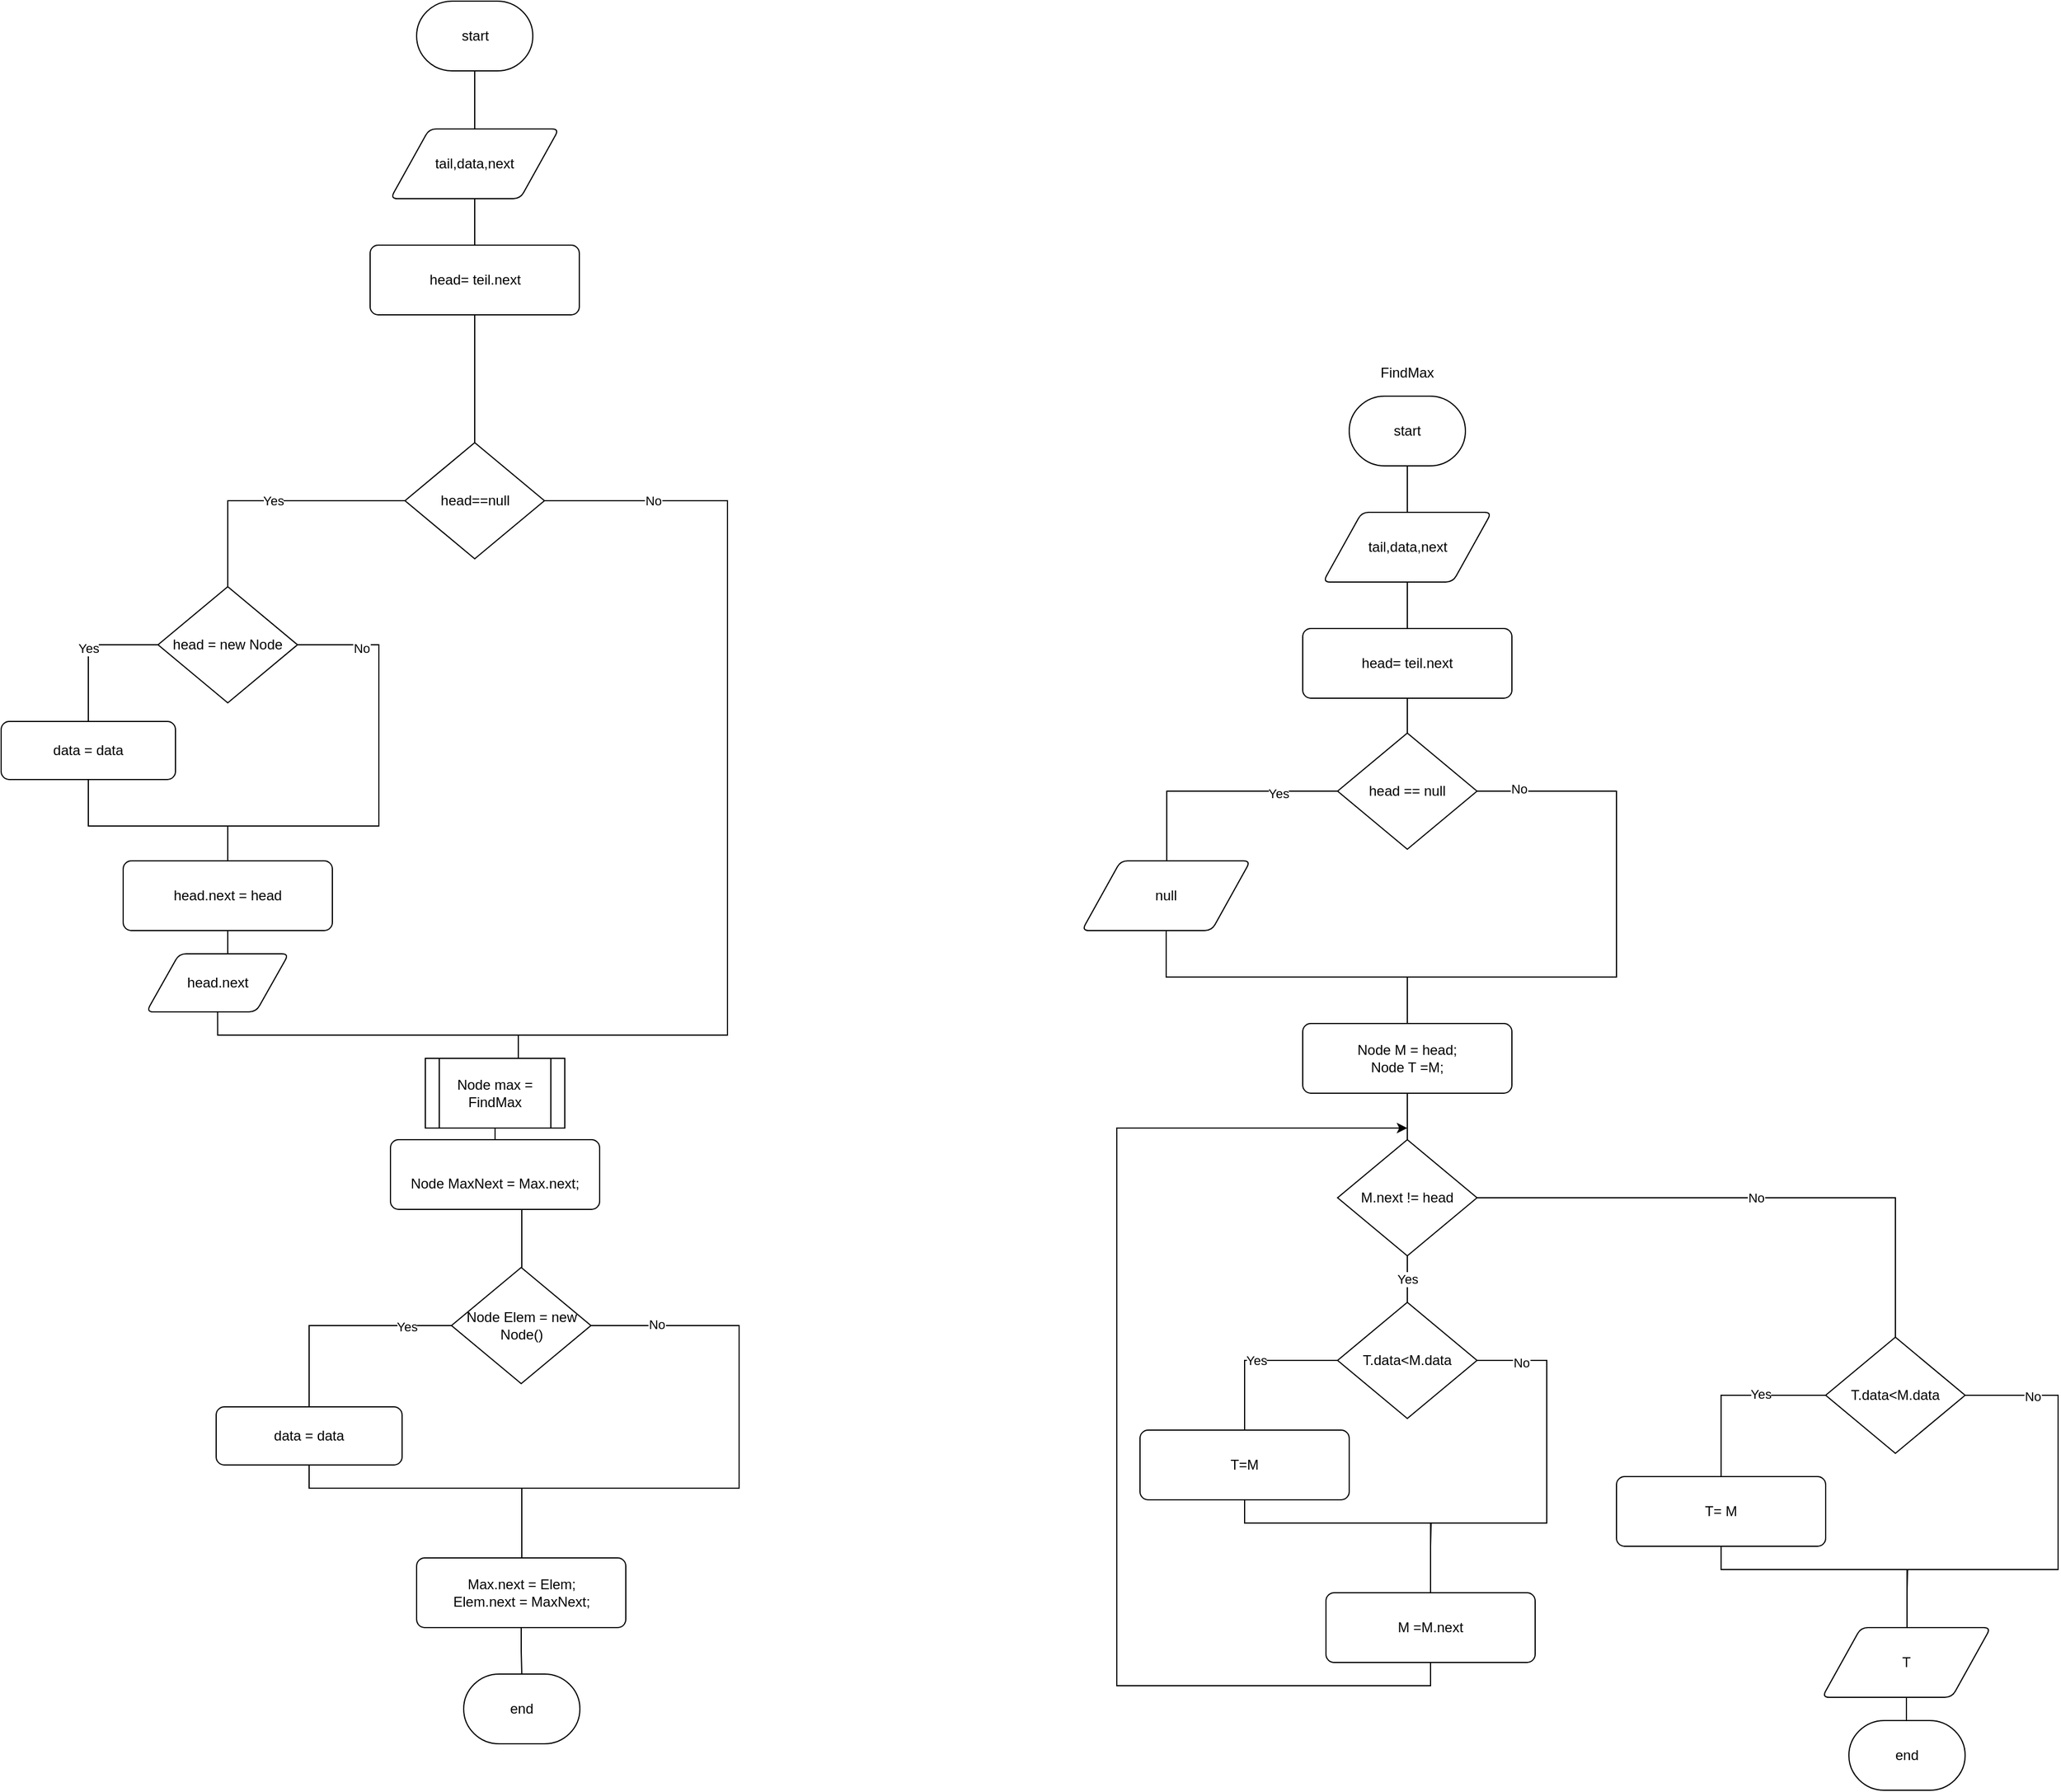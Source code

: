 <mxfile version="13.9.9" type="device"><diagram id="n1LADc0JBEHeaFpMsg7d" name="№1"><mxGraphModel dx="6827" dy="3947" grid="1" gridSize="10" guides="1" tooltips="1" connect="1" arrows="1" fold="1" page="1" pageScale="1" pageWidth="2339" pageHeight="3300" math="0" shadow="0"><root><mxCell id="fYYqXEGE7U9kqk7zYdZZ-0"/><mxCell id="fYYqXEGE7U9kqk7zYdZZ-1" parent="fYYqXEGE7U9kqk7zYdZZ-0"/><mxCell id="ZtVPlxTJEQxn7WyPkpkc-0" style="edgeStyle=orthogonalEdgeStyle;rounded=0;orthogonalLoop=1;jettySize=auto;html=1;exitX=0.5;exitY=1;exitDx=0;exitDy=0;exitPerimeter=0;endArrow=none;endFill=0;" edge="1" source="ZtVPlxTJEQxn7WyPkpkc-1" target="ZtVPlxTJEQxn7WyPkpkc-3" parent="fYYqXEGE7U9kqk7zYdZZ-1"><mxGeometry relative="1" as="geometry"/></mxCell><mxCell id="ZtVPlxTJEQxn7WyPkpkc-1" value="start" style="strokeWidth=1;html=1;shape=mxgraph.flowchart.terminator;whiteSpace=wrap;hachureGap=4;pointerEvents=0;" vertex="1" parent="fYYqXEGE7U9kqk7zYdZZ-1"><mxGeometry x="727.5" y="360" width="100" height="60" as="geometry"/></mxCell><mxCell id="ZtVPlxTJEQxn7WyPkpkc-2" style="edgeStyle=orthogonalEdgeStyle;rounded=0;orthogonalLoop=1;jettySize=auto;html=1;exitX=0.5;exitY=1;exitDx=0;exitDy=0;endArrow=none;endFill=0;" edge="1" source="ZtVPlxTJEQxn7WyPkpkc-3" target="ZtVPlxTJEQxn7WyPkpkc-5" parent="fYYqXEGE7U9kqk7zYdZZ-1"><mxGeometry relative="1" as="geometry"/></mxCell><mxCell id="ZtVPlxTJEQxn7WyPkpkc-3" value="tail,data,next" style="shape=parallelogram;html=1;strokeWidth=1;perimeter=parallelogramPerimeter;whiteSpace=wrap;rounded=1;arcSize=12;size=0.23;" vertex="1" parent="fYYqXEGE7U9kqk7zYdZZ-1"><mxGeometry x="705" y="470" width="145" height="60" as="geometry"/></mxCell><mxCell id="ZtVPlxTJEQxn7WyPkpkc-4" style="edgeStyle=orthogonalEdgeStyle;rounded=0;orthogonalLoop=1;jettySize=auto;html=1;exitX=0.5;exitY=1;exitDx=0;exitDy=0;endArrow=none;endFill=0;" edge="1" source="ZtVPlxTJEQxn7WyPkpkc-5" target="ZtVPlxTJEQxn7WyPkpkc-9" parent="fYYqXEGE7U9kqk7zYdZZ-1"><mxGeometry relative="1" as="geometry"><mxPoint x="777.5" y="710" as="targetPoint"/></mxGeometry></mxCell><mxCell id="ZtVPlxTJEQxn7WyPkpkc-5" value="head= teil.next" style="rounded=1;whiteSpace=wrap;html=1;absoluteArcSize=1;arcSize=14;strokeWidth=1;" vertex="1" parent="fYYqXEGE7U9kqk7zYdZZ-1"><mxGeometry x="687.5" y="570" width="180" height="60" as="geometry"/></mxCell><mxCell id="ZtVPlxTJEQxn7WyPkpkc-6" value="Yes" style="edgeStyle=orthogonalEdgeStyle;rounded=0;orthogonalLoop=1;jettySize=auto;html=1;exitX=0;exitY=0.5;exitDx=0;exitDy=0;exitPerimeter=0;endArrow=none;endFill=0;" edge="1" source="ZtVPlxTJEQxn7WyPkpkc-9" target="ZtVPlxTJEQxn7WyPkpkc-15" parent="fYYqXEGE7U9kqk7zYdZZ-1"><mxGeometry relative="1" as="geometry"><mxPoint x="965" y="1020" as="targetPoint"/></mxGeometry></mxCell><mxCell id="ZtVPlxTJEQxn7WyPkpkc-7" style="edgeStyle=orthogonalEdgeStyle;rounded=0;orthogonalLoop=1;jettySize=auto;html=1;exitX=1;exitY=0.5;exitDx=0;exitDy=0;exitPerimeter=0;endArrow=none;endFill=0;" edge="1" source="ZtVPlxTJEQxn7WyPkpkc-9" target="ZtVPlxTJEQxn7WyPkpkc-31" parent="fYYqXEGE7U9kqk7zYdZZ-1"><mxGeometry relative="1" as="geometry"><mxPoint x="815" y="1240" as="targetPoint"/><Array as="points"><mxPoint x="995" y="790"/><mxPoint x="995" y="1250"/><mxPoint x="815" y="1250"/></Array></mxGeometry></mxCell><mxCell id="ZtVPlxTJEQxn7WyPkpkc-8" value="No" style="edgeLabel;html=1;align=center;verticalAlign=middle;resizable=0;points=[];" vertex="1" connectable="0" parent="ZtVPlxTJEQxn7WyPkpkc-7"><mxGeometry x="-0.771" relative="1" as="geometry"><mxPoint as="offset"/></mxGeometry></mxCell><mxCell id="ZtVPlxTJEQxn7WyPkpkc-9" value="head==null" style="strokeWidth=1;html=1;shape=mxgraph.flowchart.decision;whiteSpace=wrap;rounded=1;" vertex="1" parent="fYYqXEGE7U9kqk7zYdZZ-1"><mxGeometry x="717.5" y="740" width="120" height="100" as="geometry"/></mxCell><mxCell id="ZtVPlxTJEQxn7WyPkpkc-10" style="edgeStyle=orthogonalEdgeStyle;rounded=0;orthogonalLoop=1;jettySize=auto;html=1;exitX=0.5;exitY=1;exitDx=0;exitDy=0;endArrow=none;endFill=0;" edge="1" source="ZtVPlxTJEQxn7WyPkpkc-11" target="ZtVPlxTJEQxn7WyPkpkc-33" parent="fYYqXEGE7U9kqk7zYdZZ-1"><mxGeometry relative="1" as="geometry"><mxPoint x="565" y="1190" as="targetPoint"/></mxGeometry></mxCell><mxCell id="ZtVPlxTJEQxn7WyPkpkc-11" value="head.next = head" style="rounded=1;whiteSpace=wrap;html=1;absoluteArcSize=1;arcSize=14;strokeWidth=1;" vertex="1" parent="fYYqXEGE7U9kqk7zYdZZ-1"><mxGeometry x="475" y="1100" width="180" height="60" as="geometry"/></mxCell><mxCell id="ZtVPlxTJEQxn7WyPkpkc-12" value="Yes" style="edgeStyle=orthogonalEdgeStyle;rounded=0;orthogonalLoop=1;jettySize=auto;html=1;exitX=0;exitY=0.5;exitDx=0;exitDy=0;exitPerimeter=0;endArrow=none;endFill=0;" edge="1" source="ZtVPlxTJEQxn7WyPkpkc-15" target="ZtVPlxTJEQxn7WyPkpkc-17" parent="fYYqXEGE7U9kqk7zYdZZ-1"><mxGeometry relative="1" as="geometry"><mxPoint x="845" y="1130" as="targetPoint"/></mxGeometry></mxCell><mxCell id="ZtVPlxTJEQxn7WyPkpkc-13" style="edgeStyle=orthogonalEdgeStyle;rounded=0;orthogonalLoop=1;jettySize=auto;html=1;exitX=1;exitY=0.5;exitDx=0;exitDy=0;exitPerimeter=0;endArrow=none;endFill=0;entryX=0.5;entryY=0;entryDx=0;entryDy=0;" edge="1" source="ZtVPlxTJEQxn7WyPkpkc-15" target="ZtVPlxTJEQxn7WyPkpkc-11" parent="fYYqXEGE7U9kqk7zYdZZ-1"><mxGeometry relative="1" as="geometry"><mxPoint x="565" y="1100" as="targetPoint"/><Array as="points"><mxPoint x="695" y="914"/><mxPoint x="695" y="1070"/><mxPoint x="565" y="1070"/></Array></mxGeometry></mxCell><mxCell id="ZtVPlxTJEQxn7WyPkpkc-14" value="No" style="edgeLabel;html=1;align=center;verticalAlign=middle;resizable=0;points=[];" vertex="1" connectable="0" parent="ZtVPlxTJEQxn7WyPkpkc-13"><mxGeometry x="-0.716" y="-3" relative="1" as="geometry"><mxPoint as="offset"/></mxGeometry></mxCell><mxCell id="ZtVPlxTJEQxn7WyPkpkc-15" value="head = new Node" style="strokeWidth=1;html=1;shape=mxgraph.flowchart.decision;whiteSpace=wrap;rounded=1;" vertex="1" parent="fYYqXEGE7U9kqk7zYdZZ-1"><mxGeometry x="505" y="864" width="120" height="100" as="geometry"/></mxCell><mxCell id="ZtVPlxTJEQxn7WyPkpkc-16" value="" style="edgeStyle=orthogonalEdgeStyle;rounded=0;orthogonalLoop=1;jettySize=auto;html=1;endArrow=none;endFill=0;" edge="1" source="ZtVPlxTJEQxn7WyPkpkc-17" target="ZtVPlxTJEQxn7WyPkpkc-11" parent="fYYqXEGE7U9kqk7zYdZZ-1"><mxGeometry relative="1" as="geometry"><Array as="points"><mxPoint x="445" y="1070"/><mxPoint x="565" y="1070"/></Array></mxGeometry></mxCell><mxCell id="ZtVPlxTJEQxn7WyPkpkc-17" value="data = data" style="rounded=1;whiteSpace=wrap;html=1;absoluteArcSize=1;arcSize=14;strokeWidth=1;" vertex="1" parent="fYYqXEGE7U9kqk7zYdZZ-1"><mxGeometry x="370" y="980" width="150" height="50" as="geometry"/></mxCell><mxCell id="ZtVPlxTJEQxn7WyPkpkc-18" style="edgeStyle=orthogonalEdgeStyle;rounded=0;orthogonalLoop=1;jettySize=auto;html=1;exitX=0.5;exitY=1;exitDx=0;exitDy=0;endArrow=none;endFill=0;" edge="1" source="ZtVPlxTJEQxn7WyPkpkc-19" target="ZtVPlxTJEQxn7WyPkpkc-24" parent="fYYqXEGE7U9kqk7zYdZZ-1"><mxGeometry relative="1" as="geometry"><mxPoint x="585" y="1390" as="targetPoint"/><Array as="points"><mxPoint x="818" y="1400"/></Array></mxGeometry></mxCell><mxCell id="ZtVPlxTJEQxn7WyPkpkc-19" value="&amp;nbsp;&lt;br&gt;Node MaxNext = Max.next;" style="rounded=1;whiteSpace=wrap;html=1;absoluteArcSize=1;arcSize=14;strokeWidth=1;" vertex="1" parent="fYYqXEGE7U9kqk7zYdZZ-1"><mxGeometry x="705" y="1340" width="180" height="60" as="geometry"/></mxCell><mxCell id="ZtVPlxTJEQxn7WyPkpkc-20" style="edgeStyle=orthogonalEdgeStyle;rounded=0;orthogonalLoop=1;jettySize=auto;html=1;exitX=1;exitY=0.5;exitDx=0;exitDy=0;exitPerimeter=0;endArrow=none;endFill=0;" edge="1" source="ZtVPlxTJEQxn7WyPkpkc-24" target="ZtVPlxTJEQxn7WyPkpkc-28" parent="fYYqXEGE7U9kqk7zYdZZ-1"><mxGeometry relative="1" as="geometry"><mxPoint x="575" y="1550" as="targetPoint"/><Array as="points"><mxPoint x="1005" y="1500"/><mxPoint x="1005" y="1640"/><mxPoint x="818" y="1640"/></Array></mxGeometry></mxCell><mxCell id="ZtVPlxTJEQxn7WyPkpkc-21" value="No" style="edgeLabel;html=1;align=center;verticalAlign=middle;resizable=0;points=[];" vertex="1" connectable="0" parent="ZtVPlxTJEQxn7WyPkpkc-20"><mxGeometry x="-0.781" y="1" relative="1" as="geometry"><mxPoint as="offset"/></mxGeometry></mxCell><mxCell id="ZtVPlxTJEQxn7WyPkpkc-22" style="edgeStyle=orthogonalEdgeStyle;rounded=0;orthogonalLoop=1;jettySize=auto;html=1;exitX=0;exitY=0.5;exitDx=0;exitDy=0;exitPerimeter=0;endArrow=none;endFill=0;" edge="1" source="ZtVPlxTJEQxn7WyPkpkc-24" target="ZtVPlxTJEQxn7WyPkpkc-26" parent="fYYqXEGE7U9kqk7zYdZZ-1"><mxGeometry relative="1" as="geometry"><mxPoint x="435" y="1460" as="targetPoint"/></mxGeometry></mxCell><mxCell id="ZtVPlxTJEQxn7WyPkpkc-23" value="Yes" style="edgeLabel;html=1;align=center;verticalAlign=middle;resizable=0;points=[];" vertex="1" connectable="0" parent="ZtVPlxTJEQxn7WyPkpkc-22"><mxGeometry x="-0.597" y="1" relative="1" as="geometry"><mxPoint as="offset"/></mxGeometry></mxCell><mxCell id="ZtVPlxTJEQxn7WyPkpkc-24" value="Node Elem = new Node()" style="strokeWidth=1;html=1;shape=mxgraph.flowchart.decision;whiteSpace=wrap;rounded=1;" vertex="1" parent="fYYqXEGE7U9kqk7zYdZZ-1"><mxGeometry x="757.5" y="1450" width="120" height="100" as="geometry"/></mxCell><mxCell id="ZtVPlxTJEQxn7WyPkpkc-25" style="edgeStyle=orthogonalEdgeStyle;rounded=0;orthogonalLoop=1;jettySize=auto;html=1;exitX=0.5;exitY=1;exitDx=0;exitDy=0;endArrow=none;endFill=0;" edge="1" source="ZtVPlxTJEQxn7WyPkpkc-26" parent="fYYqXEGE7U9kqk7zYdZZ-1"><mxGeometry relative="1" as="geometry"><mxPoint x="825" y="1640" as="targetPoint"/><Array as="points"><mxPoint x="635" y="1640"/></Array></mxGeometry></mxCell><mxCell id="ZtVPlxTJEQxn7WyPkpkc-26" value="data = data" style="rounded=1;whiteSpace=wrap;html=1;absoluteArcSize=1;arcSize=14;strokeWidth=1;" vertex="1" parent="fYYqXEGE7U9kqk7zYdZZ-1"><mxGeometry x="555" y="1570" width="160" height="50" as="geometry"/></mxCell><mxCell id="ZtVPlxTJEQxn7WyPkpkc-27" style="edgeStyle=orthogonalEdgeStyle;rounded=0;orthogonalLoop=1;jettySize=auto;html=1;exitX=0.5;exitY=1;exitDx=0;exitDy=0;endArrow=none;endFill=0;" edge="1" source="ZtVPlxTJEQxn7WyPkpkc-28" target="ZtVPlxTJEQxn7WyPkpkc-29" parent="fYYqXEGE7U9kqk7zYdZZ-1"><mxGeometry relative="1" as="geometry"><mxPoint x="818" y="1830" as="targetPoint"/></mxGeometry></mxCell><mxCell id="ZtVPlxTJEQxn7WyPkpkc-28" value="Max.next = Elem;&lt;br&gt;Elem.next = MaxNext;" style="rounded=1;whiteSpace=wrap;html=1;absoluteArcSize=1;arcSize=14;strokeWidth=1;" vertex="1" parent="fYYqXEGE7U9kqk7zYdZZ-1"><mxGeometry x="727.5" y="1700" width="180" height="60" as="geometry"/></mxCell><mxCell id="ZtVPlxTJEQxn7WyPkpkc-29" value="end" style="strokeWidth=1;html=1;shape=mxgraph.flowchart.terminator;whiteSpace=wrap;" vertex="1" parent="fYYqXEGE7U9kqk7zYdZZ-1"><mxGeometry x="768" y="1800" width="100" height="60" as="geometry"/></mxCell><mxCell id="ZtVPlxTJEQxn7WyPkpkc-30" style="edgeStyle=orthogonalEdgeStyle;rounded=0;orthogonalLoop=1;jettySize=auto;html=1;exitX=0.5;exitY=1;exitDx=0;exitDy=0;entryX=0.5;entryY=0;entryDx=0;entryDy=0;endArrow=none;endFill=0;" edge="1" source="ZtVPlxTJEQxn7WyPkpkc-31" target="ZtVPlxTJEQxn7WyPkpkc-19" parent="fYYqXEGE7U9kqk7zYdZZ-1"><mxGeometry relative="1" as="geometry"/></mxCell><mxCell id="ZtVPlxTJEQxn7WyPkpkc-31" value="Node max = FindMax" style="shape=process;whiteSpace=wrap;html=1;backgroundOutline=1;" vertex="1" parent="fYYqXEGE7U9kqk7zYdZZ-1"><mxGeometry x="735" y="1270" width="120" height="60" as="geometry"/></mxCell><mxCell id="ZtVPlxTJEQxn7WyPkpkc-32" style="edgeStyle=orthogonalEdgeStyle;rounded=0;orthogonalLoop=1;jettySize=auto;html=1;exitX=0.5;exitY=1;exitDx=0;exitDy=0;endArrow=none;endFill=0;" edge="1" source="ZtVPlxTJEQxn7WyPkpkc-33" parent="fYYqXEGE7U9kqk7zYdZZ-1"><mxGeometry relative="1" as="geometry"><mxPoint x="815" y="1250" as="targetPoint"/><Array as="points"><mxPoint x="556" y="1250"/><mxPoint x="815" y="1250"/></Array></mxGeometry></mxCell><mxCell id="ZtVPlxTJEQxn7WyPkpkc-33" value="head.next" style="shape=parallelogram;html=1;strokeWidth=1;perimeter=parallelogramPerimeter;whiteSpace=wrap;rounded=1;arcSize=12;size=0.23;" vertex="1" parent="fYYqXEGE7U9kqk7zYdZZ-1"><mxGeometry x="495" y="1180" width="122.5" height="50" as="geometry"/></mxCell><mxCell id="ZtVPlxTJEQxn7WyPkpkc-145" style="edgeStyle=orthogonalEdgeStyle;rounded=0;orthogonalLoop=1;jettySize=auto;html=1;exitX=0.5;exitY=1;exitDx=0;exitDy=0;exitPerimeter=0;endArrow=none;endFill=0;" edge="1" source="ZtVPlxTJEQxn7WyPkpkc-146" target="ZtVPlxTJEQxn7WyPkpkc-152" parent="fYYqXEGE7U9kqk7zYdZZ-1"><mxGeometry relative="1" as="geometry"/></mxCell><mxCell id="ZtVPlxTJEQxn7WyPkpkc-146" value="start" style="strokeWidth=1;html=1;shape=mxgraph.flowchart.terminator;whiteSpace=wrap;hachureGap=4;pointerEvents=0;" vertex="1" parent="fYYqXEGE7U9kqk7zYdZZ-1"><mxGeometry x="1530" y="700" width="100" height="60" as="geometry"/></mxCell><mxCell id="ZtVPlxTJEQxn7WyPkpkc-147" value="No" style="edgeStyle=orthogonalEdgeStyle;rounded=0;orthogonalLoop=1;jettySize=auto;html=1;exitX=1;exitY=0.5;exitDx=0;exitDy=0;exitPerimeter=0;endArrow=none;endFill=0;" edge="1" source="ZtVPlxTJEQxn7WyPkpkc-149" target="ZtVPlxTJEQxn7WyPkpkc-177" parent="fYYqXEGE7U9kqk7zYdZZ-1"><mxGeometry relative="1" as="geometry"><mxPoint x="1780" y="1490" as="targetPoint"/><Array as="points"><mxPoint x="2000" y="1390"/></Array></mxGeometry></mxCell><mxCell id="ZtVPlxTJEQxn7WyPkpkc-148" value="Yes" style="edgeStyle=orthogonalEdgeStyle;rounded=0;orthogonalLoop=1;jettySize=auto;html=1;exitX=0.5;exitY=1;exitDx=0;exitDy=0;exitPerimeter=0;endArrow=none;endFill=0;" edge="1" source="ZtVPlxTJEQxn7WyPkpkc-149" target="ZtVPlxTJEQxn7WyPkpkc-168" parent="fYYqXEGE7U9kqk7zYdZZ-1"><mxGeometry relative="1" as="geometry"><mxPoint x="1580" y="1490" as="targetPoint"/></mxGeometry></mxCell><mxCell id="ZtVPlxTJEQxn7WyPkpkc-149" value="M.next != head" style="strokeWidth=1;html=1;shape=mxgraph.flowchart.decision;whiteSpace=wrap;rounded=1;" vertex="1" parent="fYYqXEGE7U9kqk7zYdZZ-1"><mxGeometry x="1520" y="1340" width="120" height="100" as="geometry"/></mxCell><mxCell id="ZtVPlxTJEQxn7WyPkpkc-150" value="end" style="strokeWidth=1;html=1;shape=mxgraph.flowchart.terminator;whiteSpace=wrap;" vertex="1" parent="fYYqXEGE7U9kqk7zYdZZ-1"><mxGeometry x="1960" y="1840" width="100" height="60" as="geometry"/></mxCell><mxCell id="ZtVPlxTJEQxn7WyPkpkc-151" style="edgeStyle=orthogonalEdgeStyle;rounded=0;orthogonalLoop=1;jettySize=auto;html=1;exitX=0.5;exitY=1;exitDx=0;exitDy=0;entryX=0.5;entryY=0;entryDx=0;entryDy=0;endArrow=none;endFill=0;" edge="1" source="ZtVPlxTJEQxn7WyPkpkc-152" target="ZtVPlxTJEQxn7WyPkpkc-159" parent="fYYqXEGE7U9kqk7zYdZZ-1"><mxGeometry relative="1" as="geometry"/></mxCell><mxCell id="ZtVPlxTJEQxn7WyPkpkc-152" value="tail,data,next" style="shape=parallelogram;html=1;strokeWidth=1;perimeter=parallelogramPerimeter;whiteSpace=wrap;rounded=1;arcSize=12;size=0.23;" vertex="1" parent="fYYqXEGE7U9kqk7zYdZZ-1"><mxGeometry x="1507.5" y="800" width="145" height="60" as="geometry"/></mxCell><mxCell id="ZtVPlxTJEQxn7WyPkpkc-153" style="edgeStyle=orthogonalEdgeStyle;rounded=0;orthogonalLoop=1;jettySize=auto;html=1;exitX=1;exitY=0.5;exitDx=0;exitDy=0;exitPerimeter=0;endArrow=none;endFill=0;" edge="1" source="ZtVPlxTJEQxn7WyPkpkc-157" target="ZtVPlxTJEQxn7WyPkpkc-164" parent="fYYqXEGE7U9kqk7zYdZZ-1"><mxGeometry relative="1" as="geometry"><mxPoint x="1580" y="1250" as="targetPoint"/><Array as="points"><mxPoint x="1760" y="1040"/><mxPoint x="1760" y="1200"/><mxPoint x="1580" y="1200"/><mxPoint x="1580" y="1250"/></Array></mxGeometry></mxCell><mxCell id="ZtVPlxTJEQxn7WyPkpkc-154" value="No" style="edgeLabel;html=1;align=center;verticalAlign=middle;resizable=0;points=[];" vertex="1" connectable="0" parent="ZtVPlxTJEQxn7WyPkpkc-153"><mxGeometry x="-0.859" y="2" relative="1" as="geometry"><mxPoint as="offset"/></mxGeometry></mxCell><mxCell id="ZtVPlxTJEQxn7WyPkpkc-155" style="edgeStyle=orthogonalEdgeStyle;rounded=0;orthogonalLoop=1;jettySize=auto;html=1;exitX=0;exitY=0.5;exitDx=0;exitDy=0;exitPerimeter=0;endArrow=none;endFill=0;" edge="1" source="ZtVPlxTJEQxn7WyPkpkc-157" target="ZtVPlxTJEQxn7WyPkpkc-162" parent="fYYqXEGE7U9kqk7zYdZZ-1"><mxGeometry relative="1" as="geometry"><mxPoint x="1320" y="1100" as="targetPoint"/><Array as="points"><mxPoint x="1373" y="1040"/></Array></mxGeometry></mxCell><mxCell id="ZtVPlxTJEQxn7WyPkpkc-156" value="Yes" style="edgeLabel;html=1;align=center;verticalAlign=middle;resizable=0;points=[];" vertex="1" connectable="0" parent="ZtVPlxTJEQxn7WyPkpkc-155"><mxGeometry x="-0.509" y="2" relative="1" as="geometry"><mxPoint as="offset"/></mxGeometry></mxCell><mxCell id="ZtVPlxTJEQxn7WyPkpkc-157" value="head == null" style="strokeWidth=1;html=1;shape=mxgraph.flowchart.decision;whiteSpace=wrap;rounded=1;" vertex="1" parent="fYYqXEGE7U9kqk7zYdZZ-1"><mxGeometry x="1520" y="990" width="120" height="100" as="geometry"/></mxCell><mxCell id="ZtVPlxTJEQxn7WyPkpkc-158" style="edgeStyle=orthogonalEdgeStyle;rounded=0;orthogonalLoop=1;jettySize=auto;html=1;exitX=0.5;exitY=1;exitDx=0;exitDy=0;endArrow=none;endFill=0;" edge="1" source="ZtVPlxTJEQxn7WyPkpkc-159" target="ZtVPlxTJEQxn7WyPkpkc-157" parent="fYYqXEGE7U9kqk7zYdZZ-1"><mxGeometry relative="1" as="geometry"/></mxCell><mxCell id="ZtVPlxTJEQxn7WyPkpkc-159" value="head= teil.next" style="rounded=1;whiteSpace=wrap;html=1;absoluteArcSize=1;arcSize=14;strokeWidth=1;" vertex="1" parent="fYYqXEGE7U9kqk7zYdZZ-1"><mxGeometry x="1490" y="900" width="180" height="60" as="geometry"/></mxCell><mxCell id="ZtVPlxTJEQxn7WyPkpkc-160" value="FindMax" style="text;html=1;strokeColor=none;fillColor=none;align=center;verticalAlign=middle;whiteSpace=wrap;rounded=0;" vertex="1" parent="fYYqXEGE7U9kqk7zYdZZ-1"><mxGeometry x="1560" y="670" width="40" height="20" as="geometry"/></mxCell><mxCell id="ZtVPlxTJEQxn7WyPkpkc-161" style="edgeStyle=orthogonalEdgeStyle;rounded=0;orthogonalLoop=1;jettySize=auto;html=1;exitX=0.5;exitY=1;exitDx=0;exitDy=0;endArrow=none;endFill=0;" edge="1" source="ZtVPlxTJEQxn7WyPkpkc-162" parent="fYYqXEGE7U9kqk7zYdZZ-1"><mxGeometry relative="1" as="geometry"><mxPoint x="1580" y="1230" as="targetPoint"/><Array as="points"><mxPoint x="1373" y="1200"/><mxPoint x="1580" y="1200"/><mxPoint x="1580" y="1230"/></Array></mxGeometry></mxCell><mxCell id="ZtVPlxTJEQxn7WyPkpkc-162" value="null" style="shape=parallelogram;html=1;strokeWidth=1;perimeter=parallelogramPerimeter;whiteSpace=wrap;rounded=1;arcSize=12;size=0.23;" vertex="1" parent="fYYqXEGE7U9kqk7zYdZZ-1"><mxGeometry x="1300" y="1100" width="145" height="60" as="geometry"/></mxCell><mxCell id="ZtVPlxTJEQxn7WyPkpkc-163" style="edgeStyle=orthogonalEdgeStyle;rounded=0;orthogonalLoop=1;jettySize=auto;html=1;exitX=0.5;exitY=1;exitDx=0;exitDy=0;entryX=0.5;entryY=0;entryDx=0;entryDy=0;entryPerimeter=0;endArrow=none;endFill=0;" edge="1" source="ZtVPlxTJEQxn7WyPkpkc-164" target="ZtVPlxTJEQxn7WyPkpkc-149" parent="fYYqXEGE7U9kqk7zYdZZ-1"><mxGeometry relative="1" as="geometry"/></mxCell><mxCell id="ZtVPlxTJEQxn7WyPkpkc-164" value="Node M = head;&lt;br&gt;Node T =M;" style="rounded=1;whiteSpace=wrap;html=1;absoluteArcSize=1;arcSize=14;strokeWidth=1;" vertex="1" parent="fYYqXEGE7U9kqk7zYdZZ-1"><mxGeometry x="1490" y="1240" width="180" height="60" as="geometry"/></mxCell><mxCell id="ZtVPlxTJEQxn7WyPkpkc-165" value="Yes" style="edgeStyle=orthogonalEdgeStyle;rounded=0;orthogonalLoop=1;jettySize=auto;html=1;exitX=0;exitY=0.5;exitDx=0;exitDy=0;exitPerimeter=0;endArrow=none;endFill=0;" edge="1" source="ZtVPlxTJEQxn7WyPkpkc-168" target="ZtVPlxTJEQxn7WyPkpkc-170" parent="fYYqXEGE7U9kqk7zYdZZ-1"><mxGeometry relative="1" as="geometry"><mxPoint x="1440" y="1620" as="targetPoint"/></mxGeometry></mxCell><mxCell id="ZtVPlxTJEQxn7WyPkpkc-166" style="edgeStyle=orthogonalEdgeStyle;rounded=0;orthogonalLoop=1;jettySize=auto;html=1;exitX=1;exitY=0.5;exitDx=0;exitDy=0;exitPerimeter=0;endArrow=none;endFill=0;" edge="1" source="ZtVPlxTJEQxn7WyPkpkc-168" target="ZtVPlxTJEQxn7WyPkpkc-172" parent="fYYqXEGE7U9kqk7zYdZZ-1"><mxGeometry relative="1" as="geometry"><mxPoint x="1600" y="1760" as="targetPoint"/><Array as="points"><mxPoint x="1700" y="1530"/><mxPoint x="1700" y="1670"/><mxPoint x="1600" y="1670"/></Array></mxGeometry></mxCell><mxCell id="ZtVPlxTJEQxn7WyPkpkc-167" value="No" style="edgeLabel;html=1;align=center;verticalAlign=middle;resizable=0;points=[];" vertex="1" connectable="0" parent="ZtVPlxTJEQxn7WyPkpkc-166"><mxGeometry x="-0.792" y="-2" relative="1" as="geometry"><mxPoint as="offset"/></mxGeometry></mxCell><mxCell id="ZtVPlxTJEQxn7WyPkpkc-168" value="T.data&amp;lt;M.data" style="strokeWidth=1;html=1;shape=mxgraph.flowchart.decision;whiteSpace=wrap;rounded=1;" vertex="1" parent="fYYqXEGE7U9kqk7zYdZZ-1"><mxGeometry x="1520" y="1480" width="120" height="100" as="geometry"/></mxCell><mxCell id="ZtVPlxTJEQxn7WyPkpkc-169" style="edgeStyle=orthogonalEdgeStyle;rounded=0;orthogonalLoop=1;jettySize=auto;html=1;exitX=0.5;exitY=1;exitDx=0;exitDy=0;endArrow=none;endFill=0;" edge="1" source="ZtVPlxTJEQxn7WyPkpkc-170" parent="fYYqXEGE7U9kqk7zYdZZ-1"><mxGeometry relative="1" as="geometry"><mxPoint x="1600" y="1690" as="targetPoint"/></mxGeometry></mxCell><mxCell id="ZtVPlxTJEQxn7WyPkpkc-170" value="T=M" style="rounded=1;whiteSpace=wrap;html=1;absoluteArcSize=1;arcSize=14;strokeWidth=1;" vertex="1" parent="fYYqXEGE7U9kqk7zYdZZ-1"><mxGeometry x="1350" y="1590" width="180" height="60" as="geometry"/></mxCell><mxCell id="ZtVPlxTJEQxn7WyPkpkc-171" style="edgeStyle=orthogonalEdgeStyle;rounded=0;orthogonalLoop=1;jettySize=auto;html=1;exitX=0.5;exitY=1;exitDx=0;exitDy=0;endArrow=classic;endFill=1;" edge="1" source="ZtVPlxTJEQxn7WyPkpkc-172" parent="fYYqXEGE7U9kqk7zYdZZ-1"><mxGeometry relative="1" as="geometry"><mxPoint x="1580" y="1330" as="targetPoint"/><Array as="points"><mxPoint x="1600" y="1810"/><mxPoint x="1330" y="1810"/><mxPoint x="1330" y="1330"/></Array></mxGeometry></mxCell><mxCell id="ZtVPlxTJEQxn7WyPkpkc-172" value="M =M.next" style="rounded=1;whiteSpace=wrap;html=1;absoluteArcSize=1;arcSize=14;strokeWidth=1;" vertex="1" parent="fYYqXEGE7U9kqk7zYdZZ-1"><mxGeometry x="1510" y="1730" width="180" height="60" as="geometry"/></mxCell><mxCell id="ZtVPlxTJEQxn7WyPkpkc-173" style="edgeStyle=orthogonalEdgeStyle;rounded=0;orthogonalLoop=1;jettySize=auto;html=1;exitX=0;exitY=0.5;exitDx=0;exitDy=0;exitPerimeter=0;endArrow=none;endFill=0;" edge="1" source="ZtVPlxTJEQxn7WyPkpkc-177" target="ZtVPlxTJEQxn7WyPkpkc-179" parent="fYYqXEGE7U9kqk7zYdZZ-1"><mxGeometry relative="1" as="geometry"><mxPoint x="1820" y="1670" as="targetPoint"/></mxGeometry></mxCell><mxCell id="ZtVPlxTJEQxn7WyPkpkc-174" value="Yes" style="edgeLabel;html=1;align=center;verticalAlign=middle;resizable=0;points=[];" vertex="1" connectable="0" parent="ZtVPlxTJEQxn7WyPkpkc-173"><mxGeometry x="-0.3" y="-1" relative="1" as="geometry"><mxPoint as="offset"/></mxGeometry></mxCell><mxCell id="ZtVPlxTJEQxn7WyPkpkc-175" style="edgeStyle=orthogonalEdgeStyle;rounded=0;orthogonalLoop=1;jettySize=auto;html=1;exitX=1;exitY=0.5;exitDx=0;exitDy=0;exitPerimeter=0;endArrow=none;endFill=0;" edge="1" source="ZtVPlxTJEQxn7WyPkpkc-177" target="ZtVPlxTJEQxn7WyPkpkc-181" parent="fYYqXEGE7U9kqk7zYdZZ-1"><mxGeometry relative="1" as="geometry"><mxPoint x="2010" y="1750" as="targetPoint"/><Array as="points"><mxPoint x="2140" y="1560"/><mxPoint x="2140" y="1710"/><mxPoint x="2010" y="1710"/></Array></mxGeometry></mxCell><mxCell id="ZtVPlxTJEQxn7WyPkpkc-176" value="No" style="edgeLabel;html=1;align=center;verticalAlign=middle;resizable=0;points=[];" vertex="1" connectable="0" parent="ZtVPlxTJEQxn7WyPkpkc-175"><mxGeometry x="-0.72" y="-1" relative="1" as="geometry"><mxPoint as="offset"/></mxGeometry></mxCell><mxCell id="ZtVPlxTJEQxn7WyPkpkc-177" value="T.data&amp;lt;M.data" style="strokeWidth=1;html=1;shape=mxgraph.flowchart.decision;whiteSpace=wrap;rounded=1;" vertex="1" parent="fYYqXEGE7U9kqk7zYdZZ-1"><mxGeometry x="1940" y="1510" width="120" height="100" as="geometry"/></mxCell><mxCell id="ZtVPlxTJEQxn7WyPkpkc-178" style="edgeStyle=orthogonalEdgeStyle;rounded=0;orthogonalLoop=1;jettySize=auto;html=1;exitX=0.5;exitY=1;exitDx=0;exitDy=0;endArrow=none;endFill=0;" edge="1" source="ZtVPlxTJEQxn7WyPkpkc-179" parent="fYYqXEGE7U9kqk7zYdZZ-1"><mxGeometry relative="1" as="geometry"><mxPoint x="2010" y="1730" as="targetPoint"/></mxGeometry></mxCell><mxCell id="ZtVPlxTJEQxn7WyPkpkc-179" value="T= M" style="rounded=1;whiteSpace=wrap;html=1;absoluteArcSize=1;arcSize=14;strokeWidth=1;" vertex="1" parent="fYYqXEGE7U9kqk7zYdZZ-1"><mxGeometry x="1760" y="1630" width="180" height="60" as="geometry"/></mxCell><mxCell id="ZtVPlxTJEQxn7WyPkpkc-180" style="edgeStyle=orthogonalEdgeStyle;rounded=0;orthogonalLoop=1;jettySize=auto;html=1;exitX=0.5;exitY=1;exitDx=0;exitDy=0;endArrow=none;endFill=0;" edge="1" source="ZtVPlxTJEQxn7WyPkpkc-181" target="ZtVPlxTJEQxn7WyPkpkc-150" parent="fYYqXEGE7U9kqk7zYdZZ-1"><mxGeometry relative="1" as="geometry"/></mxCell><mxCell id="ZtVPlxTJEQxn7WyPkpkc-181" value="T" style="shape=parallelogram;html=1;strokeWidth=1;perimeter=parallelogramPerimeter;whiteSpace=wrap;rounded=1;arcSize=12;size=0.23;" vertex="1" parent="fYYqXEGE7U9kqk7zYdZZ-1"><mxGeometry x="1937" y="1760" width="145" height="60" as="geometry"/></mxCell></root></mxGraphModel></diagram></mxfile>